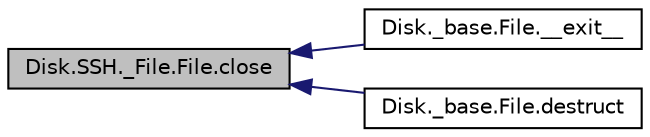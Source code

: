 digraph "Disk.SSH._File.File.close"
{
 // INTERACTIVE_SVG=YES
  bgcolor="transparent";
  edge [fontname="Helvetica",fontsize="10",labelfontname="Helvetica",labelfontsize="10"];
  node [fontname="Helvetica",fontsize="10",shape=record];
  rankdir="LR";
  Node1 [label="Disk.SSH._File.File.close",height=0.2,width=0.4,color="black", fillcolor="grey75", style="filled" fontcolor="black"];
  Node1 -> Node2 [dir="back",color="midnightblue",fontsize="10",style="solid",fontname="Helvetica"];
  Node2 [label="Disk._base.File.__exit__",height=0.2,width=0.4,color="black",URL="$class_disk_1_1__base_1_1_file.html#ad9e735b15b84fb029c777c9f48e30295"];
  Node1 -> Node3 [dir="back",color="midnightblue",fontsize="10",style="solid",fontname="Helvetica"];
  Node3 [label="Disk._base.File.destruct",height=0.2,width=0.4,color="black",URL="$class_disk_1_1__base_1_1_file.html#ababdfcceed76d07a67803fb4b7272e4d"];
}
